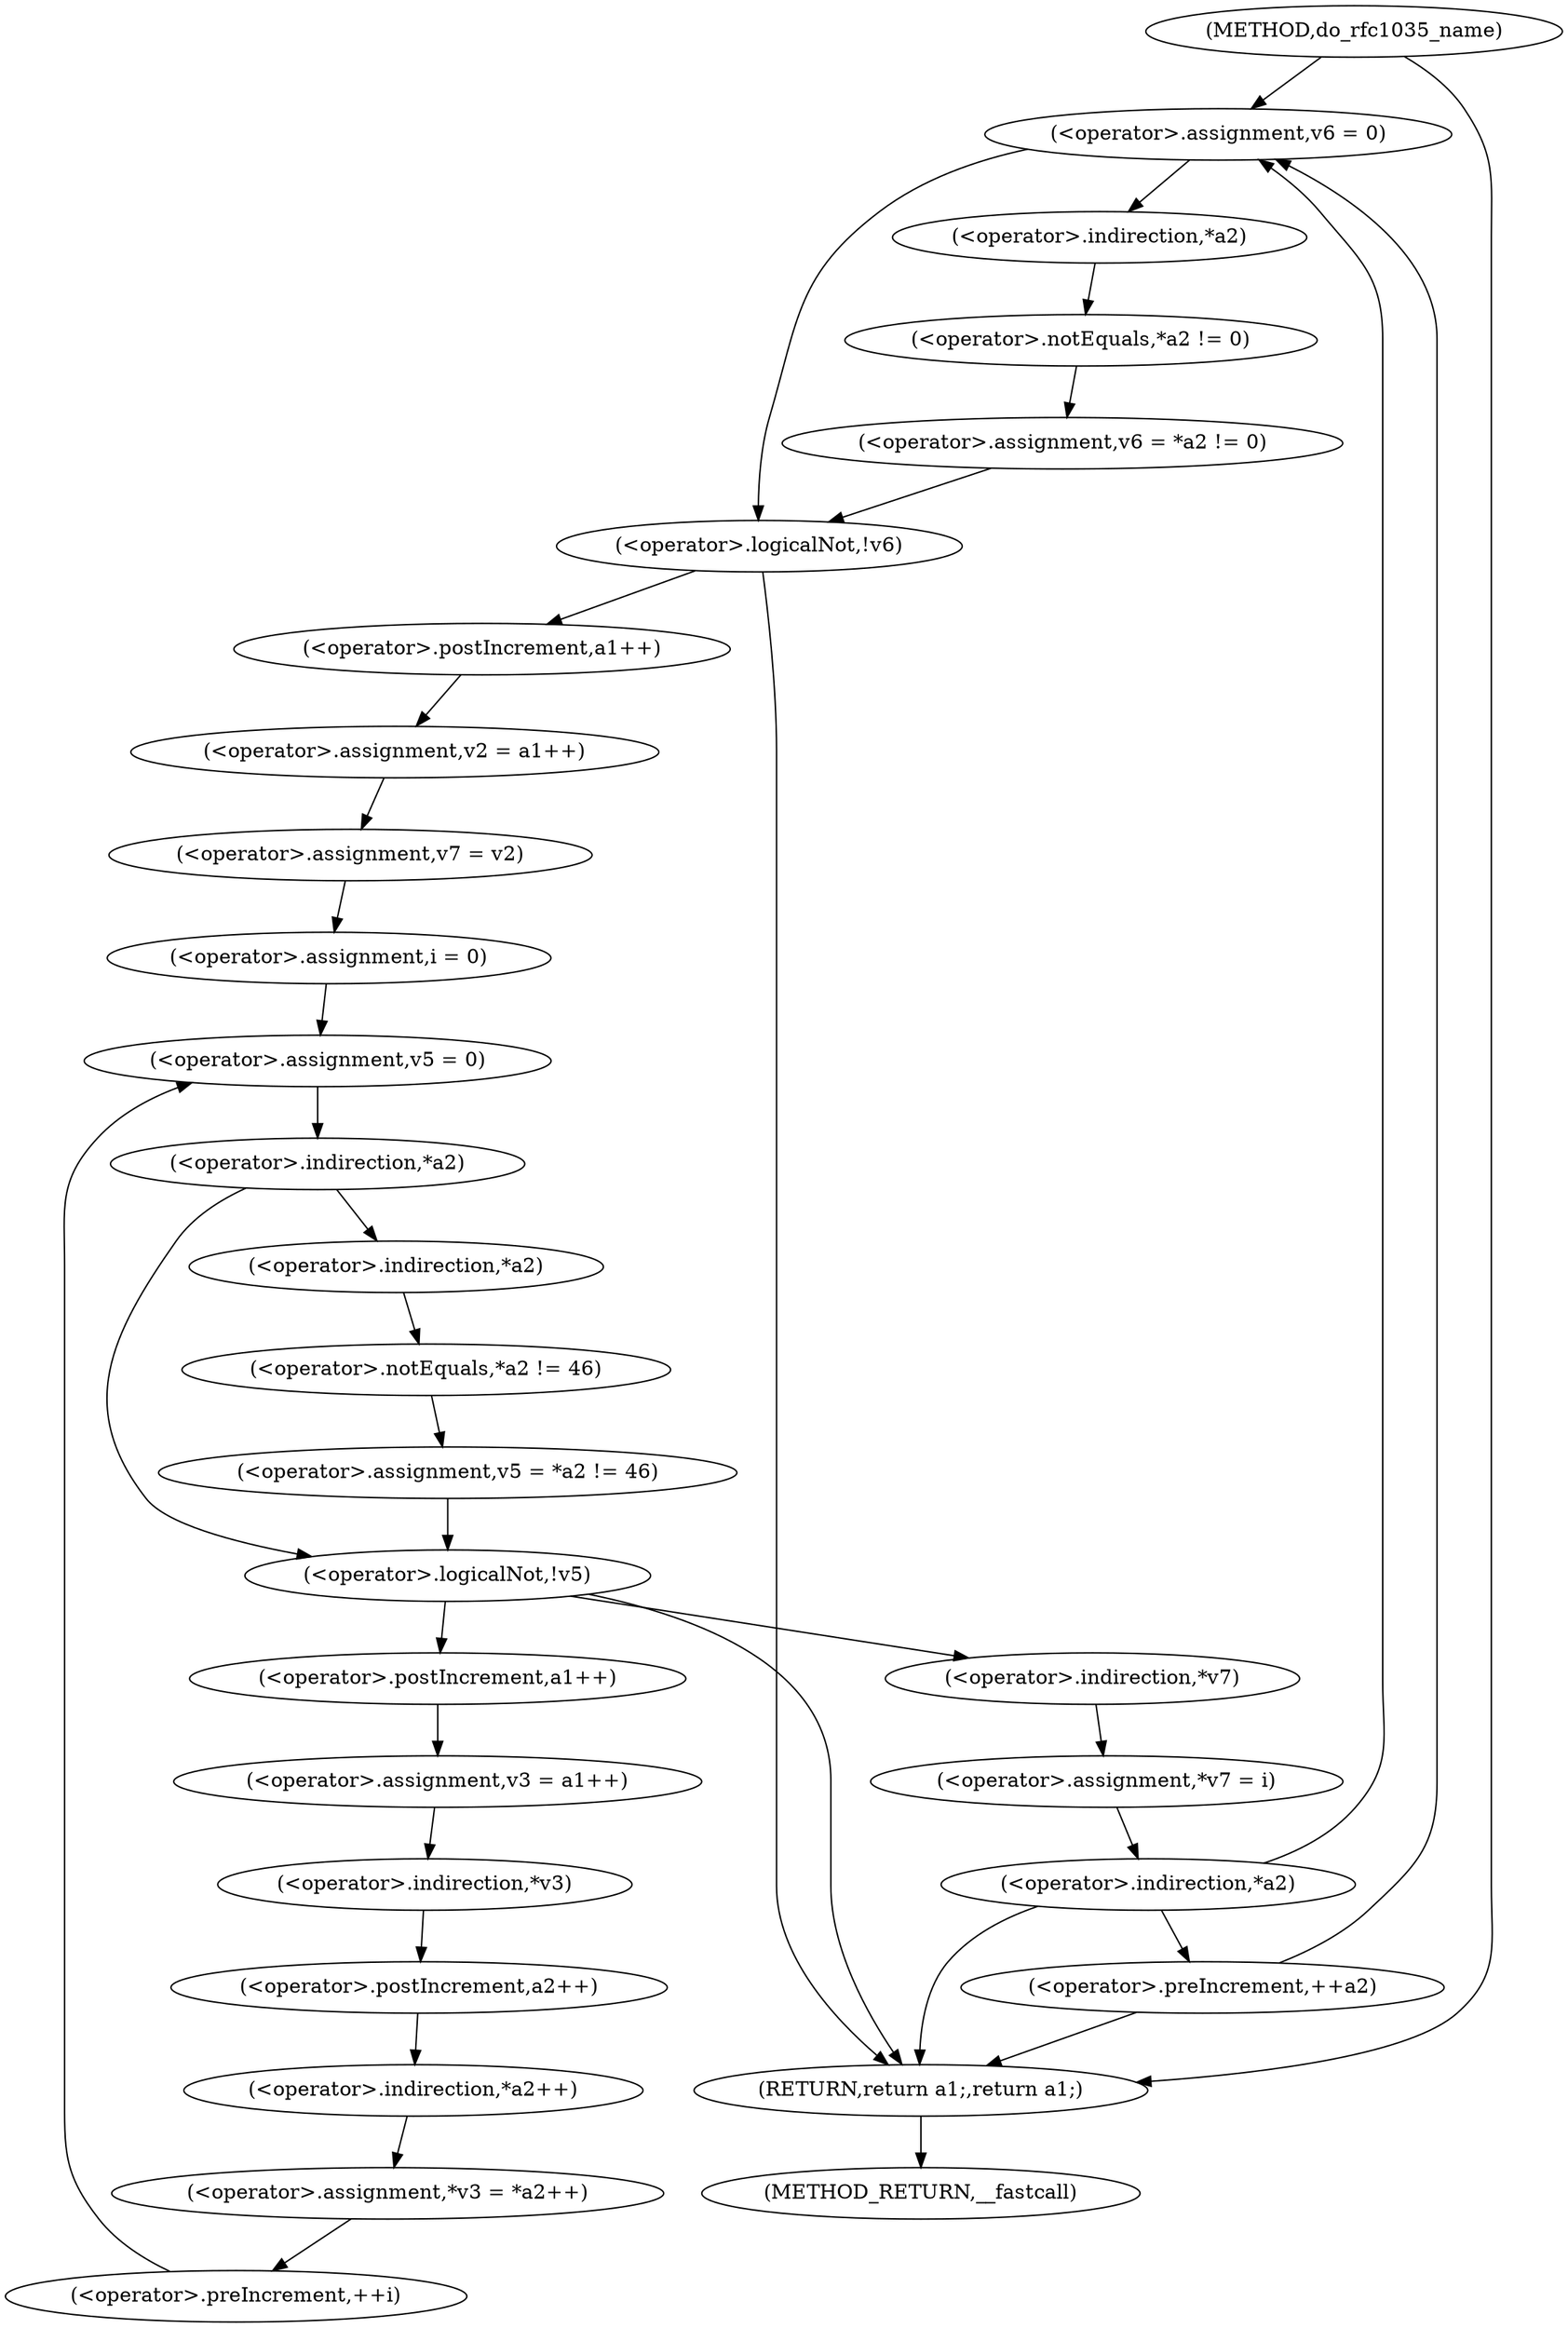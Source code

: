 digraph do_rfc1035_name {  
"1000120" [label = "(<operator>.assignment,v6 = 0)" ]
"1000125" [label = "(<operator>.assignment,v6 = *a2 != 0)" ]
"1000127" [label = "(<operator>.notEquals,*a2 != 0)" ]
"1000128" [label = "(<operator>.indirection,*a2)" ]
"1000132" [label = "(<operator>.logicalNot,!v6)" ]
"1000135" [label = "(<operator>.assignment,v2 = a1++)" ]
"1000137" [label = "(<operator>.postIncrement,a1++)" ]
"1000139" [label = "(<operator>.assignment,v7 = v2)" ]
"1000143" [label = "(<operator>.assignment,i = 0)" ]
"1000146" [label = "(<operator>.preIncrement,++i)" ]
"1000149" [label = "(<operator>.assignment,v5 = 0)" ]
"1000153" [label = "(<operator>.indirection,*a2)" ]
"1000155" [label = "(<operator>.assignment,v5 = *a2 != 46)" ]
"1000157" [label = "(<operator>.notEquals,*a2 != 46)" ]
"1000158" [label = "(<operator>.indirection,*a2)" ]
"1000162" [label = "(<operator>.logicalNot,!v5)" ]
"1000165" [label = "(<operator>.assignment,v3 = a1++)" ]
"1000167" [label = "(<operator>.postIncrement,a1++)" ]
"1000169" [label = "(<operator>.assignment,*v3 = *a2++)" ]
"1000170" [label = "(<operator>.indirection,*v3)" ]
"1000172" [label = "(<operator>.indirection,*a2++)" ]
"1000173" [label = "(<operator>.postIncrement,a2++)" ]
"1000175" [label = "(<operator>.assignment,*v7 = i)" ]
"1000176" [label = "(<operator>.indirection,*v7)" ]
"1000180" [label = "(<operator>.indirection,*a2)" ]
"1000182" [label = "(<operator>.preIncrement,++a2)" ]
"1000184" [label = "(RETURN,return a1;,return a1;)" ]
"1000107" [label = "(METHOD,do_rfc1035_name)" ]
"1000186" [label = "(METHOD_RETURN,__fastcall)" ]
  "1000120" -> "1000128" 
  "1000120" -> "1000132" 
  "1000125" -> "1000132" 
  "1000127" -> "1000125" 
  "1000128" -> "1000127" 
  "1000132" -> "1000184" 
  "1000132" -> "1000137" 
  "1000135" -> "1000139" 
  "1000137" -> "1000135" 
  "1000139" -> "1000143" 
  "1000143" -> "1000149" 
  "1000146" -> "1000149" 
  "1000149" -> "1000153" 
  "1000153" -> "1000158" 
  "1000153" -> "1000162" 
  "1000155" -> "1000162" 
  "1000157" -> "1000155" 
  "1000158" -> "1000157" 
  "1000162" -> "1000176" 
  "1000162" -> "1000184" 
  "1000162" -> "1000167" 
  "1000165" -> "1000170" 
  "1000167" -> "1000165" 
  "1000169" -> "1000146" 
  "1000170" -> "1000173" 
  "1000172" -> "1000169" 
  "1000173" -> "1000172" 
  "1000175" -> "1000180" 
  "1000176" -> "1000175" 
  "1000180" -> "1000120" 
  "1000180" -> "1000184" 
  "1000180" -> "1000182" 
  "1000182" -> "1000120" 
  "1000182" -> "1000184" 
  "1000184" -> "1000186" 
  "1000107" -> "1000120" 
  "1000107" -> "1000184" 
}
